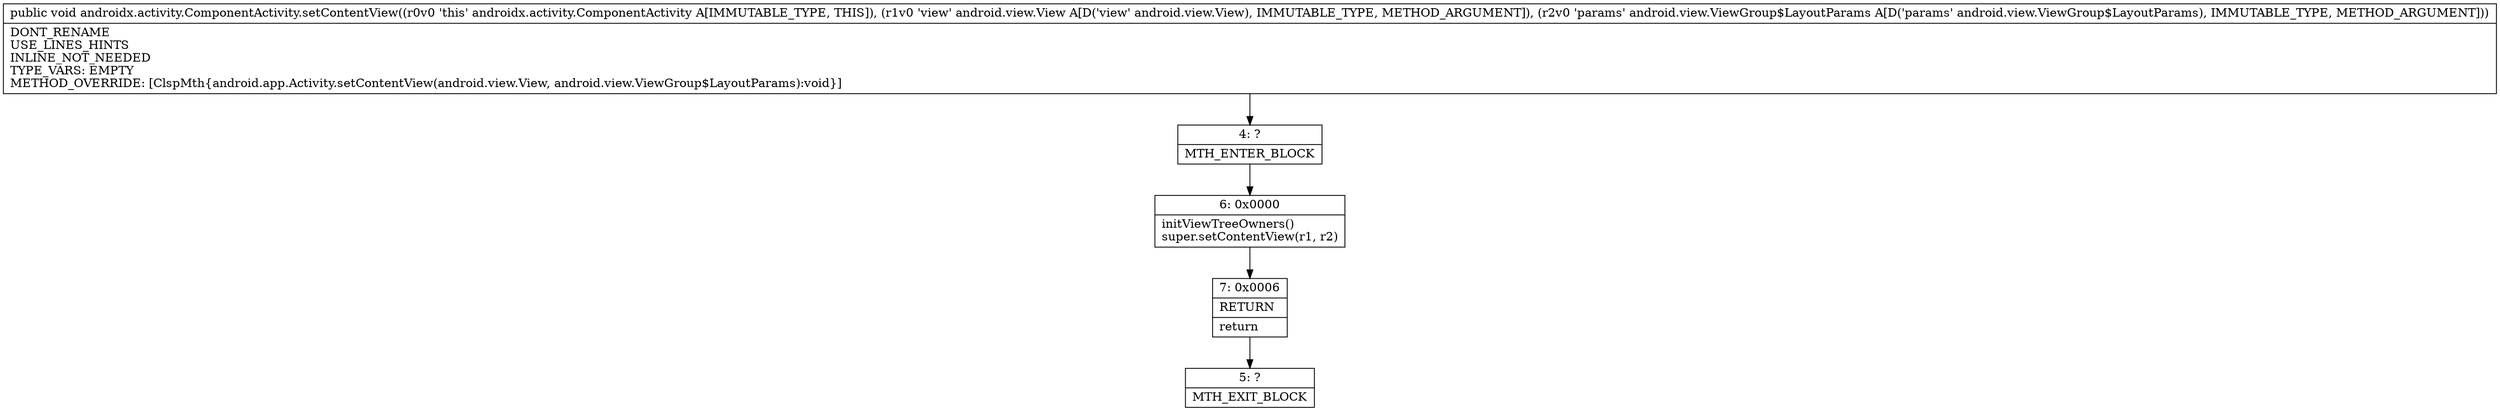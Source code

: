 digraph "CFG forandroidx.activity.ComponentActivity.setContentView(Landroid\/view\/View;Landroid\/view\/ViewGroup$LayoutParams;)V" {
Node_4 [shape=record,label="{4\:\ ?|MTH_ENTER_BLOCK\l}"];
Node_6 [shape=record,label="{6\:\ 0x0000|initViewTreeOwners()\lsuper.setContentView(r1, r2)\l}"];
Node_7 [shape=record,label="{7\:\ 0x0006|RETURN\l|return\l}"];
Node_5 [shape=record,label="{5\:\ ?|MTH_EXIT_BLOCK\l}"];
MethodNode[shape=record,label="{public void androidx.activity.ComponentActivity.setContentView((r0v0 'this' androidx.activity.ComponentActivity A[IMMUTABLE_TYPE, THIS]), (r1v0 'view' android.view.View A[D('view' android.view.View), IMMUTABLE_TYPE, METHOD_ARGUMENT]), (r2v0 'params' android.view.ViewGroup$LayoutParams A[D('params' android.view.ViewGroup$LayoutParams), IMMUTABLE_TYPE, METHOD_ARGUMENT]))  | DONT_RENAME\lUSE_LINES_HINTS\lINLINE_NOT_NEEDED\lTYPE_VARS: EMPTY\lMETHOD_OVERRIDE: [ClspMth\{android.app.Activity.setContentView(android.view.View, android.view.ViewGroup$LayoutParams):void\}]\l}"];
MethodNode -> Node_4;Node_4 -> Node_6;
Node_6 -> Node_7;
Node_7 -> Node_5;
}

